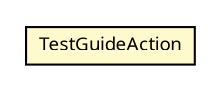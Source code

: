 #!/usr/local/bin/dot
#
# Class diagram 
# Generated by UMLGraph version R5_6 (http://www.umlgraph.org/)
#

digraph G {
	edge [fontname="Trebuchet MS",fontsize=10,labelfontname="Trebuchet MS",labelfontsize=10];
	node [fontname="Trebuchet MS",fontsize=10,shape=plaintext];
	nodesep=0.25;
	ranksep=0.5;
	// se.cambio.cds.gdl.editor.view.panels.GDLEditorMainPanel.TestGuideAction
	c203961 [label=<<table title="se.cambio.cds.gdl.editor.view.panels.GDLEditorMainPanel.TestGuideAction" border="0" cellborder="1" cellspacing="0" cellpadding="2" port="p" bgcolor="lemonChiffon" href="./GDLEditorMainPanel.TestGuideAction.html">
		<tr><td><table border="0" cellspacing="0" cellpadding="1">
<tr><td align="center" balign="center"><font face="Trebuchet MS"> TestGuideAction </font></td></tr>
		</table></td></tr>
		</table>>, URL="./GDLEditorMainPanel.TestGuideAction.html", fontname="Trebuchet MS", fontcolor="black", fontsize=9.0];
}

